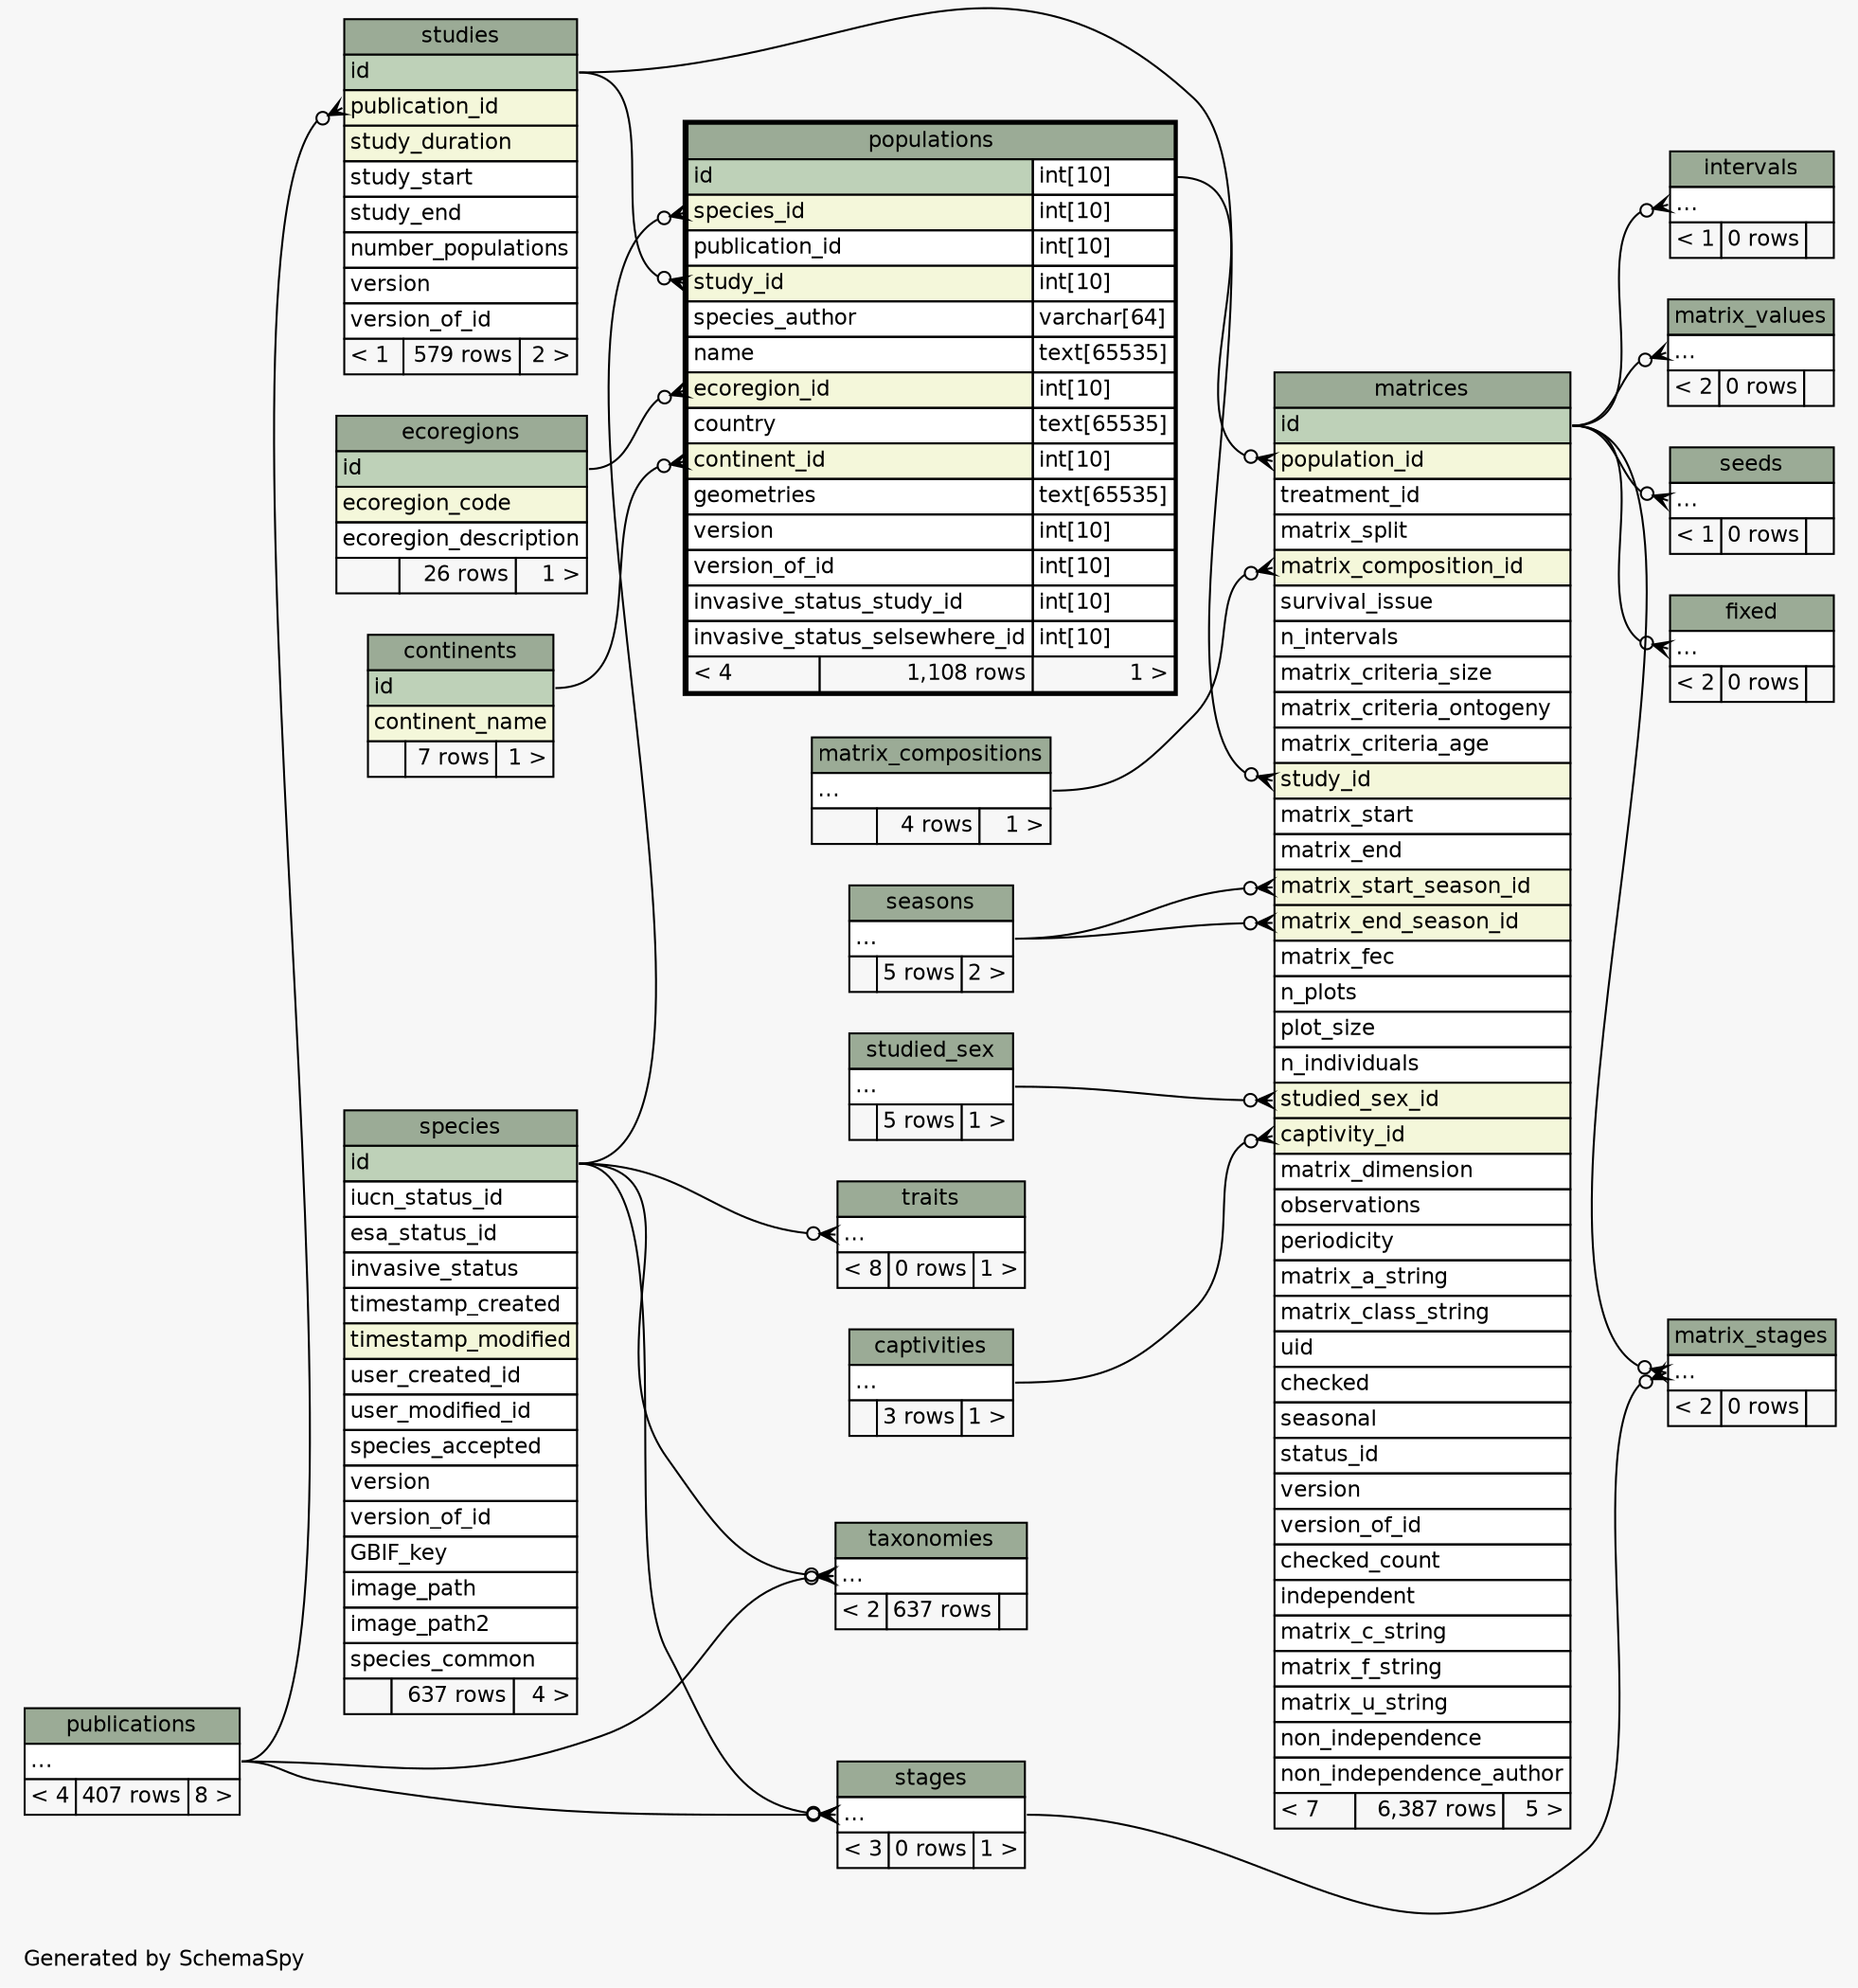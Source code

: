 // dot 2.38.0 on Mac OS X 10.11.5
// SchemaSpy rev 590
digraph "twoDegreesRelationshipsDiagram" {
  graph [
    rankdir="RL"
    bgcolor="#f7f7f7"
    label="\nGenerated by SchemaSpy"
    labeljust="l"
    nodesep="0.18"
    ranksep="0.46"
    fontname="Helvetica"
    fontsize="11"
  ];
  node [
    fontname="Helvetica"
    fontsize="11"
    shape="plaintext"
  ];
  edge [
    arrowsize="0.8"
  ];
  "fixed":"elipses":w -> "matrices":"id":e [arrowhead=none dir=back arrowtail=crowodot];
  "intervals":"elipses":w -> "matrices":"id":e [arrowhead=none dir=back arrowtail=crowodot];
  "matrices":"captivity_id":w -> "captivities":"elipses":e [arrowhead=none dir=back arrowtail=crowodot];
  "matrices":"matrix_composition_id":w -> "matrix_compositions":"elipses":e [arrowhead=none dir=back arrowtail=crowodot];
  "matrices":"matrix_end_season_id":w -> "seasons":"elipses":e [arrowhead=none dir=back arrowtail=crowodot];
  "matrices":"matrix_start_season_id":w -> "seasons":"elipses":e [arrowhead=none dir=back arrowtail=crowodot];
  "matrices":"population_id":w -> "populations":"id.type":e [arrowhead=none dir=back arrowtail=crowodot];
  "matrices":"studied_sex_id":w -> "studied_sex":"elipses":e [arrowhead=none dir=back arrowtail=crowodot];
  "matrices":"study_id":w -> "studies":"id":e [arrowhead=none dir=back arrowtail=crowodot];
  "matrix_stages":"elipses":w -> "matrices":"id":e [arrowhead=none dir=back arrowtail=crowodot];
  "matrix_stages":"elipses":w -> "stages":"elipses":e [arrowhead=none dir=back arrowtail=crowodot];
  "matrix_values":"elipses":w -> "matrices":"id":e [arrowhead=none dir=back arrowtail=crowodot];
  "populations":"continent_id":w -> "continents":"id":e [arrowhead=none dir=back arrowtail=crowodot];
  "populations":"ecoregion_id":w -> "ecoregions":"id":e [arrowhead=none dir=back arrowtail=crowodot];
  "populations":"species_id":w -> "species":"id":e [arrowhead=none dir=back arrowtail=crowodot];
  "populations":"study_id":w -> "studies":"id":e [arrowhead=none dir=back arrowtail=crowodot];
  "seeds":"elipses":w -> "matrices":"id":e [arrowhead=none dir=back arrowtail=crowodot];
  "stages":"elipses":w -> "publications":"elipses":e [arrowhead=none dir=back arrowtail=crowodot];
  "stages":"elipses":w -> "species":"id":e [arrowhead=none dir=back arrowtail=crowodot];
  "studies":"publication_id":w -> "publications":"elipses":e [arrowhead=none dir=back arrowtail=crowodot];
  "taxonomies":"elipses":w -> "publications":"elipses":e [arrowhead=none dir=back arrowtail=crowodot];
  "taxonomies":"elipses":w -> "species":"id":e [arrowhead=none dir=back arrowtail=crowodot];
  "traits":"elipses":w -> "species":"id":e [arrowhead=none dir=back arrowtail=crowodot];
  "captivities" [
    label=<
    <TABLE BORDER="0" CELLBORDER="1" CELLSPACING="0" BGCOLOR="#ffffff">
      <TR><TD COLSPAN="3" BGCOLOR="#9bab96" ALIGN="CENTER">captivities</TD></TR>
      <TR><TD PORT="elipses" COLSPAN="3" ALIGN="LEFT">...</TD></TR>
      <TR><TD ALIGN="LEFT" BGCOLOR="#f7f7f7">  </TD><TD ALIGN="RIGHT" BGCOLOR="#f7f7f7">3 rows</TD><TD ALIGN="RIGHT" BGCOLOR="#f7f7f7">1 &gt;</TD></TR>
    </TABLE>>
    URL="captivities.html"
    tooltip="captivities"
  ];
  "continents" [
    label=<
    <TABLE BORDER="0" CELLBORDER="1" CELLSPACING="0" BGCOLOR="#ffffff">
      <TR><TD COLSPAN="3" BGCOLOR="#9bab96" ALIGN="CENTER">continents</TD></TR>
      <TR><TD PORT="id" COLSPAN="3" BGCOLOR="#bed1b8" ALIGN="LEFT">id</TD></TR>
      <TR><TD PORT="continent_name" COLSPAN="3" BGCOLOR="#f4f7da" ALIGN="LEFT">continent_name</TD></TR>
      <TR><TD ALIGN="LEFT" BGCOLOR="#f7f7f7">  </TD><TD ALIGN="RIGHT" BGCOLOR="#f7f7f7">7 rows</TD><TD ALIGN="RIGHT" BGCOLOR="#f7f7f7">1 &gt;</TD></TR>
    </TABLE>>
    URL="continents.html"
    tooltip="continents"
  ];
  "ecoregions" [
    label=<
    <TABLE BORDER="0" CELLBORDER="1" CELLSPACING="0" BGCOLOR="#ffffff">
      <TR><TD COLSPAN="3" BGCOLOR="#9bab96" ALIGN="CENTER">ecoregions</TD></TR>
      <TR><TD PORT="id" COLSPAN="3" BGCOLOR="#bed1b8" ALIGN="LEFT">id</TD></TR>
      <TR><TD PORT="ecoregion_code" COLSPAN="3" BGCOLOR="#f4f7da" ALIGN="LEFT">ecoregion_code</TD></TR>
      <TR><TD PORT="ecoregion_description" COLSPAN="3" ALIGN="LEFT">ecoregion_description</TD></TR>
      <TR><TD ALIGN="LEFT" BGCOLOR="#f7f7f7">  </TD><TD ALIGN="RIGHT" BGCOLOR="#f7f7f7">26 rows</TD><TD ALIGN="RIGHT" BGCOLOR="#f7f7f7">1 &gt;</TD></TR>
    </TABLE>>
    URL="ecoregions.html"
    tooltip="ecoregions"
  ];
  "fixed" [
    label=<
    <TABLE BORDER="0" CELLBORDER="1" CELLSPACING="0" BGCOLOR="#ffffff">
      <TR><TD COLSPAN="3" BGCOLOR="#9bab96" ALIGN="CENTER">fixed</TD></TR>
      <TR><TD PORT="elipses" COLSPAN="3" ALIGN="LEFT">...</TD></TR>
      <TR><TD ALIGN="LEFT" BGCOLOR="#f7f7f7">&lt; 2</TD><TD ALIGN="RIGHT" BGCOLOR="#f7f7f7">0 rows</TD><TD ALIGN="RIGHT" BGCOLOR="#f7f7f7">  </TD></TR>
    </TABLE>>
    URL="fixed.html"
    tooltip="fixed"
  ];
  "intervals" [
    label=<
    <TABLE BORDER="0" CELLBORDER="1" CELLSPACING="0" BGCOLOR="#ffffff">
      <TR><TD COLSPAN="3" BGCOLOR="#9bab96" ALIGN="CENTER">intervals</TD></TR>
      <TR><TD PORT="elipses" COLSPAN="3" ALIGN="LEFT">...</TD></TR>
      <TR><TD ALIGN="LEFT" BGCOLOR="#f7f7f7">&lt; 1</TD><TD ALIGN="RIGHT" BGCOLOR="#f7f7f7">0 rows</TD><TD ALIGN="RIGHT" BGCOLOR="#f7f7f7">  </TD></TR>
    </TABLE>>
    URL="intervals.html"
    tooltip="intervals"
  ];
  "matrices" [
    label=<
    <TABLE BORDER="0" CELLBORDER="1" CELLSPACING="0" BGCOLOR="#ffffff">
      <TR><TD COLSPAN="3" BGCOLOR="#9bab96" ALIGN="CENTER">matrices</TD></TR>
      <TR><TD PORT="id" COLSPAN="3" BGCOLOR="#bed1b8" ALIGN="LEFT">id</TD></TR>
      <TR><TD PORT="population_id" COLSPAN="3" BGCOLOR="#f4f7da" ALIGN="LEFT">population_id</TD></TR>
      <TR><TD PORT="treatment_id" COLSPAN="3" ALIGN="LEFT">treatment_id</TD></TR>
      <TR><TD PORT="matrix_split" COLSPAN="3" ALIGN="LEFT">matrix_split</TD></TR>
      <TR><TD PORT="matrix_composition_id" COLSPAN="3" BGCOLOR="#f4f7da" ALIGN="LEFT">matrix_composition_id</TD></TR>
      <TR><TD PORT="survival_issue" COLSPAN="3" ALIGN="LEFT">survival_issue</TD></TR>
      <TR><TD PORT="n_intervals" COLSPAN="3" ALIGN="LEFT">n_intervals</TD></TR>
      <TR><TD PORT="matrix_criteria_size" COLSPAN="3" ALIGN="LEFT">matrix_criteria_size</TD></TR>
      <TR><TD PORT="matrix_criteria_ontogeny" COLSPAN="3" ALIGN="LEFT">matrix_criteria_ontogeny</TD></TR>
      <TR><TD PORT="matrix_criteria_age" COLSPAN="3" ALIGN="LEFT">matrix_criteria_age</TD></TR>
      <TR><TD PORT="study_id" COLSPAN="3" BGCOLOR="#f4f7da" ALIGN="LEFT">study_id</TD></TR>
      <TR><TD PORT="matrix_start" COLSPAN="3" ALIGN="LEFT">matrix_start</TD></TR>
      <TR><TD PORT="matrix_end" COLSPAN="3" ALIGN="LEFT">matrix_end</TD></TR>
      <TR><TD PORT="matrix_start_season_id" COLSPAN="3" BGCOLOR="#f4f7da" ALIGN="LEFT">matrix_start_season_id</TD></TR>
      <TR><TD PORT="matrix_end_season_id" COLSPAN="3" BGCOLOR="#f4f7da" ALIGN="LEFT">matrix_end_season_id</TD></TR>
      <TR><TD PORT="matrix_fec" COLSPAN="3" ALIGN="LEFT">matrix_fec</TD></TR>
      <TR><TD PORT="n_plots" COLSPAN="3" ALIGN="LEFT">n_plots</TD></TR>
      <TR><TD PORT="plot_size" COLSPAN="3" ALIGN="LEFT">plot_size</TD></TR>
      <TR><TD PORT="n_individuals" COLSPAN="3" ALIGN="LEFT">n_individuals</TD></TR>
      <TR><TD PORT="studied_sex_id" COLSPAN="3" BGCOLOR="#f4f7da" ALIGN="LEFT">studied_sex_id</TD></TR>
      <TR><TD PORT="captivity_id" COLSPAN="3" BGCOLOR="#f4f7da" ALIGN="LEFT">captivity_id</TD></TR>
      <TR><TD PORT="matrix_dimension" COLSPAN="3" ALIGN="LEFT">matrix_dimension</TD></TR>
      <TR><TD PORT="observations" COLSPAN="3" ALIGN="LEFT">observations</TD></TR>
      <TR><TD PORT="periodicity" COLSPAN="3" ALIGN="LEFT">periodicity</TD></TR>
      <TR><TD PORT="matrix_a_string" COLSPAN="3" ALIGN="LEFT">matrix_a_string</TD></TR>
      <TR><TD PORT="matrix_class_string" COLSPAN="3" ALIGN="LEFT">matrix_class_string</TD></TR>
      <TR><TD PORT="uid" COLSPAN="3" ALIGN="LEFT">uid</TD></TR>
      <TR><TD PORT="checked" COLSPAN="3" ALIGN="LEFT">checked</TD></TR>
      <TR><TD PORT="seasonal" COLSPAN="3" ALIGN="LEFT">seasonal</TD></TR>
      <TR><TD PORT="status_id" COLSPAN="3" ALIGN="LEFT">status_id</TD></TR>
      <TR><TD PORT="version" COLSPAN="3" ALIGN="LEFT">version</TD></TR>
      <TR><TD PORT="version_of_id" COLSPAN="3" ALIGN="LEFT">version_of_id</TD></TR>
      <TR><TD PORT="checked_count" COLSPAN="3" ALIGN="LEFT">checked_count</TD></TR>
      <TR><TD PORT="independent" COLSPAN="3" ALIGN="LEFT">independent</TD></TR>
      <TR><TD PORT="matrix_c_string" COLSPAN="3" ALIGN="LEFT">matrix_c_string</TD></TR>
      <TR><TD PORT="matrix_f_string" COLSPAN="3" ALIGN="LEFT">matrix_f_string</TD></TR>
      <TR><TD PORT="matrix_u_string" COLSPAN="3" ALIGN="LEFT">matrix_u_string</TD></TR>
      <TR><TD PORT="non_independence" COLSPAN="3" ALIGN="LEFT">non_independence</TD></TR>
      <TR><TD PORT="non_independence_author" COLSPAN="3" ALIGN="LEFT">non_independence_author</TD></TR>
      <TR><TD ALIGN="LEFT" BGCOLOR="#f7f7f7">&lt; 7</TD><TD ALIGN="RIGHT" BGCOLOR="#f7f7f7">6,387 rows</TD><TD ALIGN="RIGHT" BGCOLOR="#f7f7f7">5 &gt;</TD></TR>
    </TABLE>>
    URL="matrices.html"
    tooltip="matrices"
  ];
  "matrix_compositions" [
    label=<
    <TABLE BORDER="0" CELLBORDER="1" CELLSPACING="0" BGCOLOR="#ffffff">
      <TR><TD COLSPAN="3" BGCOLOR="#9bab96" ALIGN="CENTER">matrix_compositions</TD></TR>
      <TR><TD PORT="elipses" COLSPAN="3" ALIGN="LEFT">...</TD></TR>
      <TR><TD ALIGN="LEFT" BGCOLOR="#f7f7f7">  </TD><TD ALIGN="RIGHT" BGCOLOR="#f7f7f7">4 rows</TD><TD ALIGN="RIGHT" BGCOLOR="#f7f7f7">1 &gt;</TD></TR>
    </TABLE>>
    URL="matrix_compositions.html"
    tooltip="matrix_compositions"
  ];
  "matrix_stages" [
    label=<
    <TABLE BORDER="0" CELLBORDER="1" CELLSPACING="0" BGCOLOR="#ffffff">
      <TR><TD COLSPAN="3" BGCOLOR="#9bab96" ALIGN="CENTER">matrix_stages</TD></TR>
      <TR><TD PORT="elipses" COLSPAN="3" ALIGN="LEFT">...</TD></TR>
      <TR><TD ALIGN="LEFT" BGCOLOR="#f7f7f7">&lt; 2</TD><TD ALIGN="RIGHT" BGCOLOR="#f7f7f7">0 rows</TD><TD ALIGN="RIGHT" BGCOLOR="#f7f7f7">  </TD></TR>
    </TABLE>>
    URL="matrix_stages.html"
    tooltip="matrix_stages"
  ];
  "matrix_values" [
    label=<
    <TABLE BORDER="0" CELLBORDER="1" CELLSPACING="0" BGCOLOR="#ffffff">
      <TR><TD COLSPAN="3" BGCOLOR="#9bab96" ALIGN="CENTER">matrix_values</TD></TR>
      <TR><TD PORT="elipses" COLSPAN="3" ALIGN="LEFT">...</TD></TR>
      <TR><TD ALIGN="LEFT" BGCOLOR="#f7f7f7">&lt; 2</TD><TD ALIGN="RIGHT" BGCOLOR="#f7f7f7">0 rows</TD><TD ALIGN="RIGHT" BGCOLOR="#f7f7f7">  </TD></TR>
    </TABLE>>
    URL="matrix_values.html"
    tooltip="matrix_values"
  ];
  "populations" [
    label=<
    <TABLE BORDER="2" CELLBORDER="1" CELLSPACING="0" BGCOLOR="#ffffff">
      <TR><TD COLSPAN="3" BGCOLOR="#9bab96" ALIGN="CENTER">populations</TD></TR>
      <TR><TD PORT="id" COLSPAN="2" BGCOLOR="#bed1b8" ALIGN="LEFT">id</TD><TD PORT="id.type" ALIGN="LEFT">int[10]</TD></TR>
      <TR><TD PORT="species_id" COLSPAN="2" BGCOLOR="#f4f7da" ALIGN="LEFT">species_id</TD><TD PORT="species_id.type" ALIGN="LEFT">int[10]</TD></TR>
      <TR><TD PORT="publication_id" COLSPAN="2" ALIGN="LEFT">publication_id</TD><TD PORT="publication_id.type" ALIGN="LEFT">int[10]</TD></TR>
      <TR><TD PORT="study_id" COLSPAN="2" BGCOLOR="#f4f7da" ALIGN="LEFT">study_id</TD><TD PORT="study_id.type" ALIGN="LEFT">int[10]</TD></TR>
      <TR><TD PORT="species_author" COLSPAN="2" ALIGN="LEFT">species_author</TD><TD PORT="species_author.type" ALIGN="LEFT">varchar[64]</TD></TR>
      <TR><TD PORT="name" COLSPAN="2" ALIGN="LEFT">name</TD><TD PORT="name.type" ALIGN="LEFT">text[65535]</TD></TR>
      <TR><TD PORT="ecoregion_id" COLSPAN="2" BGCOLOR="#f4f7da" ALIGN="LEFT">ecoregion_id</TD><TD PORT="ecoregion_id.type" ALIGN="LEFT">int[10]</TD></TR>
      <TR><TD PORT="country" COLSPAN="2" ALIGN="LEFT">country</TD><TD PORT="country.type" ALIGN="LEFT">text[65535]</TD></TR>
      <TR><TD PORT="continent_id" COLSPAN="2" BGCOLOR="#f4f7da" ALIGN="LEFT">continent_id</TD><TD PORT="continent_id.type" ALIGN="LEFT">int[10]</TD></TR>
      <TR><TD PORT="geometries" COLSPAN="2" ALIGN="LEFT">geometries</TD><TD PORT="geometries.type" ALIGN="LEFT">text[65535]</TD></TR>
      <TR><TD PORT="version" COLSPAN="2" ALIGN="LEFT">version</TD><TD PORT="version.type" ALIGN="LEFT">int[10]</TD></TR>
      <TR><TD PORT="version_of_id" COLSPAN="2" ALIGN="LEFT">version_of_id</TD><TD PORT="version_of_id.type" ALIGN="LEFT">int[10]</TD></TR>
      <TR><TD PORT="invasive_status_study_id" COLSPAN="2" ALIGN="LEFT">invasive_status_study_id</TD><TD PORT="invasive_status_study_id.type" ALIGN="LEFT">int[10]</TD></TR>
      <TR><TD PORT="invasive_status_selsewhere_id" COLSPAN="2" ALIGN="LEFT">invasive_status_selsewhere_id</TD><TD PORT="invasive_status_selsewhere_id.type" ALIGN="LEFT">int[10]</TD></TR>
      <TR><TD ALIGN="LEFT" BGCOLOR="#f7f7f7">&lt; 4</TD><TD ALIGN="RIGHT" BGCOLOR="#f7f7f7">1,108 rows</TD><TD ALIGN="RIGHT" BGCOLOR="#f7f7f7">1 &gt;</TD></TR>
    </TABLE>>
    URL="populations.html"
    tooltip="populations"
  ];
  "publications" [
    label=<
    <TABLE BORDER="0" CELLBORDER="1" CELLSPACING="0" BGCOLOR="#ffffff">
      <TR><TD COLSPAN="3" BGCOLOR="#9bab96" ALIGN="CENTER">publications</TD></TR>
      <TR><TD PORT="elipses" COLSPAN="3" ALIGN="LEFT">...</TD></TR>
      <TR><TD ALIGN="LEFT" BGCOLOR="#f7f7f7">&lt; 4</TD><TD ALIGN="RIGHT" BGCOLOR="#f7f7f7">407 rows</TD><TD ALIGN="RIGHT" BGCOLOR="#f7f7f7">8 &gt;</TD></TR>
    </TABLE>>
    URL="publications.html"
    tooltip="publications"
  ];
  "seasons" [
    label=<
    <TABLE BORDER="0" CELLBORDER="1" CELLSPACING="0" BGCOLOR="#ffffff">
      <TR><TD COLSPAN="3" BGCOLOR="#9bab96" ALIGN="CENTER">seasons</TD></TR>
      <TR><TD PORT="elipses" COLSPAN="3" ALIGN="LEFT">...</TD></TR>
      <TR><TD ALIGN="LEFT" BGCOLOR="#f7f7f7">  </TD><TD ALIGN="RIGHT" BGCOLOR="#f7f7f7">5 rows</TD><TD ALIGN="RIGHT" BGCOLOR="#f7f7f7">2 &gt;</TD></TR>
    </TABLE>>
    URL="seasons.html"
    tooltip="seasons"
  ];
  "seeds" [
    label=<
    <TABLE BORDER="0" CELLBORDER="1" CELLSPACING="0" BGCOLOR="#ffffff">
      <TR><TD COLSPAN="3" BGCOLOR="#9bab96" ALIGN="CENTER">seeds</TD></TR>
      <TR><TD PORT="elipses" COLSPAN="3" ALIGN="LEFT">...</TD></TR>
      <TR><TD ALIGN="LEFT" BGCOLOR="#f7f7f7">&lt; 1</TD><TD ALIGN="RIGHT" BGCOLOR="#f7f7f7">0 rows</TD><TD ALIGN="RIGHT" BGCOLOR="#f7f7f7">  </TD></TR>
    </TABLE>>
    URL="seeds.html"
    tooltip="seeds"
  ];
  "species" [
    label=<
    <TABLE BORDER="0" CELLBORDER="1" CELLSPACING="0" BGCOLOR="#ffffff">
      <TR><TD COLSPAN="3" BGCOLOR="#9bab96" ALIGN="CENTER">species</TD></TR>
      <TR><TD PORT="id" COLSPAN="3" BGCOLOR="#bed1b8" ALIGN="LEFT">id</TD></TR>
      <TR><TD PORT="iucn_status_id" COLSPAN="3" ALIGN="LEFT">iucn_status_id</TD></TR>
      <TR><TD PORT="esa_status_id" COLSPAN="3" ALIGN="LEFT">esa_status_id</TD></TR>
      <TR><TD PORT="invasive_status" COLSPAN="3" ALIGN="LEFT">invasive_status</TD></TR>
      <TR><TD PORT="timestamp_created" COLSPAN="3" ALIGN="LEFT">timestamp_created</TD></TR>
      <TR><TD PORT="timestamp_modified" COLSPAN="3" BGCOLOR="#f4f7da" ALIGN="LEFT">timestamp_modified</TD></TR>
      <TR><TD PORT="user_created_id" COLSPAN="3" ALIGN="LEFT">user_created_id</TD></TR>
      <TR><TD PORT="user_modified_id" COLSPAN="3" ALIGN="LEFT">user_modified_id</TD></TR>
      <TR><TD PORT="species_accepted" COLSPAN="3" ALIGN="LEFT">species_accepted</TD></TR>
      <TR><TD PORT="version" COLSPAN="3" ALIGN="LEFT">version</TD></TR>
      <TR><TD PORT="version_of_id" COLSPAN="3" ALIGN="LEFT">version_of_id</TD></TR>
      <TR><TD PORT="GBIF_key" COLSPAN="3" ALIGN="LEFT">GBIF_key</TD></TR>
      <TR><TD PORT="image_path" COLSPAN="3" ALIGN="LEFT">image_path</TD></TR>
      <TR><TD PORT="image_path2" COLSPAN="3" ALIGN="LEFT">image_path2</TD></TR>
      <TR><TD PORT="species_common" COLSPAN="3" ALIGN="LEFT">species_common</TD></TR>
      <TR><TD ALIGN="LEFT" BGCOLOR="#f7f7f7">  </TD><TD ALIGN="RIGHT" BGCOLOR="#f7f7f7">637 rows</TD><TD ALIGN="RIGHT" BGCOLOR="#f7f7f7">4 &gt;</TD></TR>
    </TABLE>>
    URL="species.html"
    tooltip="species"
  ];
  "stages" [
    label=<
    <TABLE BORDER="0" CELLBORDER="1" CELLSPACING="0" BGCOLOR="#ffffff">
      <TR><TD COLSPAN="3" BGCOLOR="#9bab96" ALIGN="CENTER">stages</TD></TR>
      <TR><TD PORT="elipses" COLSPAN="3" ALIGN="LEFT">...</TD></TR>
      <TR><TD ALIGN="LEFT" BGCOLOR="#f7f7f7">&lt; 3</TD><TD ALIGN="RIGHT" BGCOLOR="#f7f7f7">0 rows</TD><TD ALIGN="RIGHT" BGCOLOR="#f7f7f7">1 &gt;</TD></TR>
    </TABLE>>
    URL="stages.html"
    tooltip="stages"
  ];
  "studied_sex" [
    label=<
    <TABLE BORDER="0" CELLBORDER="1" CELLSPACING="0" BGCOLOR="#ffffff">
      <TR><TD COLSPAN="3" BGCOLOR="#9bab96" ALIGN="CENTER">studied_sex</TD></TR>
      <TR><TD PORT="elipses" COLSPAN="3" ALIGN="LEFT">...</TD></TR>
      <TR><TD ALIGN="LEFT" BGCOLOR="#f7f7f7">  </TD><TD ALIGN="RIGHT" BGCOLOR="#f7f7f7">5 rows</TD><TD ALIGN="RIGHT" BGCOLOR="#f7f7f7">1 &gt;</TD></TR>
    </TABLE>>
    URL="studied_sex.html"
    tooltip="studied_sex"
  ];
  "studies" [
    label=<
    <TABLE BORDER="0" CELLBORDER="1" CELLSPACING="0" BGCOLOR="#ffffff">
      <TR><TD COLSPAN="3" BGCOLOR="#9bab96" ALIGN="CENTER">studies</TD></TR>
      <TR><TD PORT="id" COLSPAN="3" BGCOLOR="#bed1b8" ALIGN="LEFT">id</TD></TR>
      <TR><TD PORT="publication_id" COLSPAN="3" BGCOLOR="#f4f7da" ALIGN="LEFT">publication_id</TD></TR>
      <TR><TD PORT="study_duration" COLSPAN="3" BGCOLOR="#f4f7da" ALIGN="LEFT">study_duration</TD></TR>
      <TR><TD PORT="study_start" COLSPAN="3" ALIGN="LEFT">study_start</TD></TR>
      <TR><TD PORT="study_end" COLSPAN="3" ALIGN="LEFT">study_end</TD></TR>
      <TR><TD PORT="number_populations" COLSPAN="3" ALIGN="LEFT">number_populations</TD></TR>
      <TR><TD PORT="version" COLSPAN="3" ALIGN="LEFT">version</TD></TR>
      <TR><TD PORT="version_of_id" COLSPAN="3" ALIGN="LEFT">version_of_id</TD></TR>
      <TR><TD ALIGN="LEFT" BGCOLOR="#f7f7f7">&lt; 1</TD><TD ALIGN="RIGHT" BGCOLOR="#f7f7f7">579 rows</TD><TD ALIGN="RIGHT" BGCOLOR="#f7f7f7">2 &gt;</TD></TR>
    </TABLE>>
    URL="studies.html"
    tooltip="studies"
  ];
  "taxonomies" [
    label=<
    <TABLE BORDER="0" CELLBORDER="1" CELLSPACING="0" BGCOLOR="#ffffff">
      <TR><TD COLSPAN="3" BGCOLOR="#9bab96" ALIGN="CENTER">taxonomies</TD></TR>
      <TR><TD PORT="elipses" COLSPAN="3" ALIGN="LEFT">...</TD></TR>
      <TR><TD ALIGN="LEFT" BGCOLOR="#f7f7f7">&lt; 2</TD><TD ALIGN="RIGHT" BGCOLOR="#f7f7f7">637 rows</TD><TD ALIGN="RIGHT" BGCOLOR="#f7f7f7">  </TD></TR>
    </TABLE>>
    URL="taxonomies.html"
    tooltip="taxonomies"
  ];
  "traits" [
    label=<
    <TABLE BORDER="0" CELLBORDER="1" CELLSPACING="0" BGCOLOR="#ffffff">
      <TR><TD COLSPAN="3" BGCOLOR="#9bab96" ALIGN="CENTER">traits</TD></TR>
      <TR><TD PORT="elipses" COLSPAN="3" ALIGN="LEFT">...</TD></TR>
      <TR><TD ALIGN="LEFT" BGCOLOR="#f7f7f7">&lt; 8</TD><TD ALIGN="RIGHT" BGCOLOR="#f7f7f7">0 rows</TD><TD ALIGN="RIGHT" BGCOLOR="#f7f7f7">1 &gt;</TD></TR>
    </TABLE>>
    URL="traits.html"
    tooltip="traits"
  ];
}

